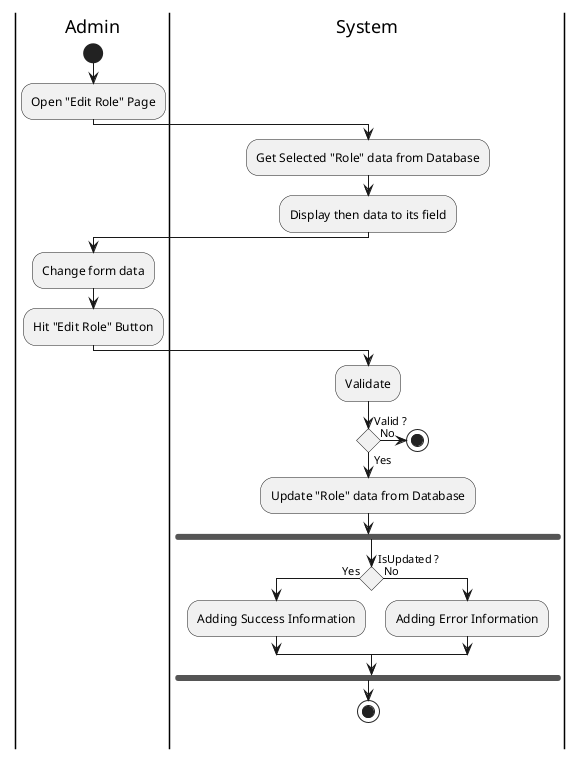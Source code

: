 @startuml UpdateRole

skinparam ConditionEndStyle hline
skinparam conditionStyle diamond
skinparam Monochrome true
skinparam Shadowing false

|Admin|
start
:Open "Edit Role" Page;

|System|
:Get Selected "Role" data from Database;
:Display then data to its field;

|Admin|
:Change form data;
:Hit "Edit Role" Button;

|System|
:Validate;

if (Valid ?) then (Yes)
    :Update "Role" data from Database;
    fork
        if (IsUpdated ?) then (Yes)
            :Adding Success Information;
        else (No)
            :Adding Error Information;
        endif
    endfork
    stop
else (No)
    stop
endif
@enduml